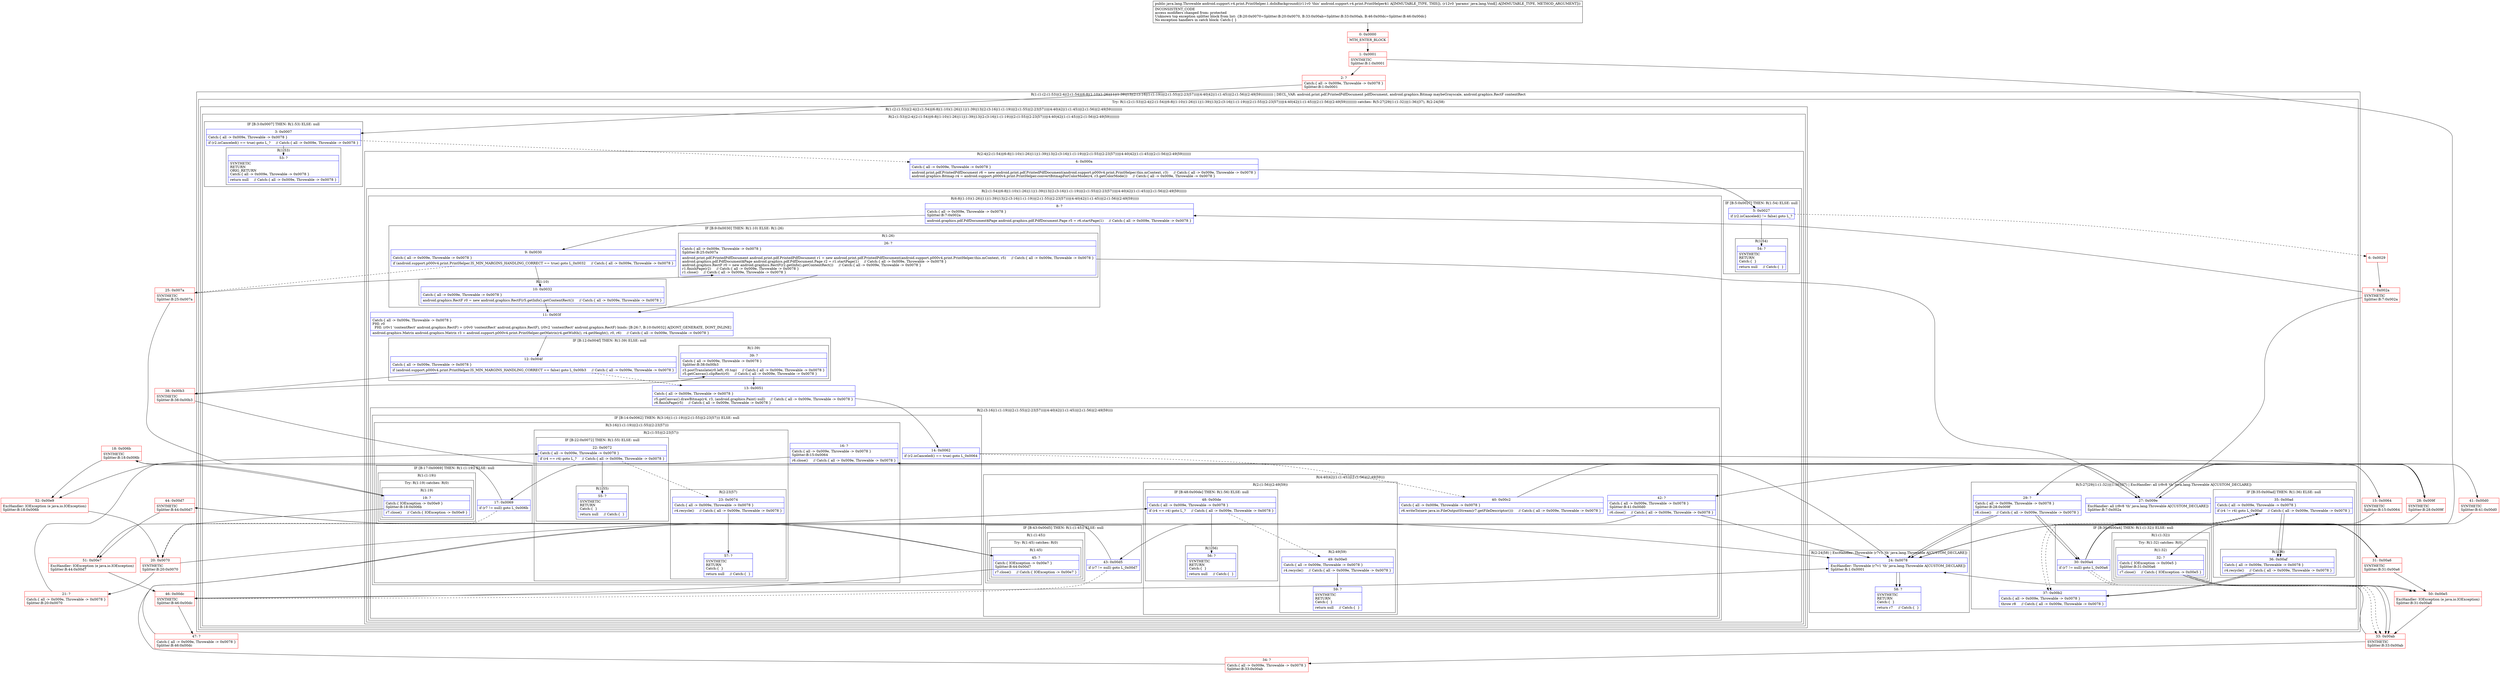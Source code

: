 digraph "CFG forandroid.support.v4.print.PrintHelper.1.doInBackground([Ljava\/lang\/Void;)Ljava\/lang\/Throwable;" {
subgraph cluster_Region_1401582119 {
label = "R(1:(1:(2:(1:53)|(2:4|(2:(1:54)|(6:8|(1:10)(1:26)|11|(1:39)|13|(2:(3:16|(1:(1:19))|(2:(1:55)|(2:23|57)))|(4:40|42|(1:(1:45))|(2:(1:56)|(2:49|59)))))))))) | DECL_VAR: android.print.pdf.PrintedPdfDocument pdfDocument, android.graphics.Bitmap maybeGrayscale, android.graphics.RectF contentRect\l";
node [shape=record,color=blue];
subgraph cluster_TryCatchRegion_1871483555 {
label = "Try: R(1:(2:(1:53)|(2:4|(2:(1:54)|(6:8|(1:10)(1:26)|11|(1:39)|13|(2:(3:16|(1:(1:19))|(2:(1:55)|(2:23|57)))|(4:40|42|(1:(1:45))|(2:(1:56)|(2:49|59))))))))) catches: R(5:27|29|(1:(1:32))|(1:36)|37), R(2:24|58)";
node [shape=record,color=blue];
subgraph cluster_Region_288133062 {
label = "R(1:(2:(1:53)|(2:4|(2:(1:54)|(6:8|(1:10)(1:26)|11|(1:39)|13|(2:(3:16|(1:(1:19))|(2:(1:55)|(2:23|57)))|(4:40|42|(1:(1:45))|(2:(1:56)|(2:49|59)))))))))";
node [shape=record,color=blue];
subgraph cluster_Region_1973476626 {
label = "R(2:(1:53)|(2:4|(2:(1:54)|(6:8|(1:10)(1:26)|11|(1:39)|13|(2:(3:16|(1:(1:19))|(2:(1:55)|(2:23|57)))|(4:40|42|(1:(1:45))|(2:(1:56)|(2:49|59))))))))";
node [shape=record,color=blue];
subgraph cluster_IfRegion_1975227083 {
label = "IF [B:3:0x0007] THEN: R(1:53) ELSE: null";
node [shape=record,color=blue];
Node_3 [shape=record,label="{3\:\ 0x0007|Catch:\{ all \-\> 0x009e, Throwable \-\> 0x0078 \}\l|if (r2.isCanceled() == true) goto L_?     \/\/ Catch:\{ all \-\> 0x009e, Throwable \-\> 0x0078 \}\l}"];
subgraph cluster_Region_2125012821 {
label = "R(1:53)";
node [shape=record,color=blue];
Node_53 [shape=record,label="{53\:\ ?|SYNTHETIC\lRETURN\lORIG_RETURN\lCatch:\{ all \-\> 0x009e, Throwable \-\> 0x0078 \}\l|return null     \/\/ Catch:\{ all \-\> 0x009e, Throwable \-\> 0x0078 \}\l}"];
}
}
subgraph cluster_Region_288376564 {
label = "R(2:4|(2:(1:54)|(6:8|(1:10)(1:26)|11|(1:39)|13|(2:(3:16|(1:(1:19))|(2:(1:55)|(2:23|57)))|(4:40|42|(1:(1:45))|(2:(1:56)|(2:49|59)))))))";
node [shape=record,color=blue];
Node_4 [shape=record,label="{4\:\ 0x000a|Catch:\{ all \-\> 0x009e, Throwable \-\> 0x0078 \}\l|android.print.pdf.PrintedPdfDocument r6 = new android.print.pdf.PrintedPdfDocument(android.support.p000v4.print.PrintHelper.this.mContext, r3)     \/\/ Catch:\{ all \-\> 0x009e, Throwable \-\> 0x0078 \}\landroid.graphics.Bitmap r4 = android.support.p000v4.print.PrintHelper.convertBitmapForColorMode(r4, r3.getColorMode())     \/\/ Catch:\{ all \-\> 0x009e, Throwable \-\> 0x0078 \}\l}"];
subgraph cluster_Region_193916409 {
label = "R(2:(1:54)|(6:8|(1:10)(1:26)|11|(1:39)|13|(2:(3:16|(1:(1:19))|(2:(1:55)|(2:23|57)))|(4:40|42|(1:(1:45))|(2:(1:56)|(2:49|59))))))";
node [shape=record,color=blue];
subgraph cluster_IfRegion_2016803287 {
label = "IF [B:5:0x0027] THEN: R(1:54) ELSE: null";
node [shape=record,color=blue];
Node_5 [shape=record,label="{5\:\ 0x0027|if (r2.isCanceled() != false) goto L_?\l}"];
subgraph cluster_Region_1362170320 {
label = "R(1:54)";
node [shape=record,color=blue];
Node_54 [shape=record,label="{54\:\ ?|SYNTHETIC\lRETURN\lCatch:\{  \}\l|return null     \/\/ Catch:\{  \}\l}"];
}
}
subgraph cluster_Region_2123406443 {
label = "R(6:8|(1:10)(1:26)|11|(1:39)|13|(2:(3:16|(1:(1:19))|(2:(1:55)|(2:23|57)))|(4:40|42|(1:(1:45))|(2:(1:56)|(2:49|59)))))";
node [shape=record,color=blue];
Node_8 [shape=record,label="{8\:\ ?|Catch:\{ all \-\> 0x009e, Throwable \-\> 0x0078 \}\lSplitter:B:7:0x002a\l|android.graphics.pdf.PdfDocument$Page android.graphics.pdf.PdfDocument.Page r5 = r6.startPage(1)     \/\/ Catch:\{ all \-\> 0x009e, Throwable \-\> 0x0078 \}\l}"];
subgraph cluster_IfRegion_1742012180 {
label = "IF [B:9:0x0030] THEN: R(1:10) ELSE: R(1:26)";
node [shape=record,color=blue];
Node_9 [shape=record,label="{9\:\ 0x0030|Catch:\{ all \-\> 0x009e, Throwable \-\> 0x0078 \}\l|if (android.support.p000v4.print.PrintHelper.IS_MIN_MARGINS_HANDLING_CORRECT == true) goto L_0x0032     \/\/ Catch:\{ all \-\> 0x009e, Throwable \-\> 0x0078 \}\l}"];
subgraph cluster_Region_2058007837 {
label = "R(1:10)";
node [shape=record,color=blue];
Node_10 [shape=record,label="{10\:\ 0x0032|Catch:\{ all \-\> 0x009e, Throwable \-\> 0x0078 \}\l|android.graphics.RectF r0 = new android.graphics.RectF(r5.getInfo().getContentRect())     \/\/ Catch:\{ all \-\> 0x009e, Throwable \-\> 0x0078 \}\l}"];
}
subgraph cluster_Region_1355175387 {
label = "R(1:26)";
node [shape=record,color=blue];
Node_26 [shape=record,label="{26\:\ ?|Catch:\{ all \-\> 0x009e, Throwable \-\> 0x0078 \}\lSplitter:B:25:0x007a\l|android.print.pdf.PrintedPdfDocument android.print.pdf.PrintedPdfDocument r1 = new android.print.pdf.PrintedPdfDocument(android.support.p000v4.print.PrintHelper.this.mContext, r5)     \/\/ Catch:\{ all \-\> 0x009e, Throwable \-\> 0x0078 \}\landroid.graphics.pdf.PdfDocument$Page android.graphics.pdf.PdfDocument.Page r2 = r1.startPage(1)     \/\/ Catch:\{ all \-\> 0x009e, Throwable \-\> 0x0078 \}\landroid.graphics.RectF r0 = new android.graphics.RectF(r2.getInfo().getContentRect())     \/\/ Catch:\{ all \-\> 0x009e, Throwable \-\> 0x0078 \}\lr1.finishPage(r2)     \/\/ Catch:\{ all \-\> 0x009e, Throwable \-\> 0x0078 \}\lr1.close()     \/\/ Catch:\{ all \-\> 0x009e, Throwable \-\> 0x0078 \}\l}"];
}
}
Node_11 [shape=record,label="{11\:\ 0x003f|Catch:\{ all \-\> 0x009e, Throwable \-\> 0x0078 \}\lPHI: r0 \l  PHI: (r0v1 'contentRect' android.graphics.RectF) = (r0v0 'contentRect' android.graphics.RectF), (r0v2 'contentRect' android.graphics.RectF) binds: [B:26:?, B:10:0x0032] A[DONT_GENERATE, DONT_INLINE]\l|android.graphics.Matrix android.graphics.Matrix r3 = android.support.p000v4.print.PrintHelper.getMatrix(r4.getWidth(), r4.getHeight(), r0, r6)     \/\/ Catch:\{ all \-\> 0x009e, Throwable \-\> 0x0078 \}\l}"];
subgraph cluster_IfRegion_466167602 {
label = "IF [B:12:0x004f] THEN: R(1:39) ELSE: null";
node [shape=record,color=blue];
Node_12 [shape=record,label="{12\:\ 0x004f|Catch:\{ all \-\> 0x009e, Throwable \-\> 0x0078 \}\l|if (android.support.p000v4.print.PrintHelper.IS_MIN_MARGINS_HANDLING_CORRECT == false) goto L_0x00b3     \/\/ Catch:\{ all \-\> 0x009e, Throwable \-\> 0x0078 \}\l}"];
subgraph cluster_Region_1361507415 {
label = "R(1:39)";
node [shape=record,color=blue];
Node_39 [shape=record,label="{39\:\ ?|Catch:\{ all \-\> 0x009e, Throwable \-\> 0x0078 \}\lSplitter:B:38:0x00b3\l|r3.postTranslate(r0.left, r0.top)     \/\/ Catch:\{ all \-\> 0x009e, Throwable \-\> 0x0078 \}\lr5.getCanvas().clipRect(r0)     \/\/ Catch:\{ all \-\> 0x009e, Throwable \-\> 0x0078 \}\l}"];
}
}
Node_13 [shape=record,label="{13\:\ 0x0051|Catch:\{ all \-\> 0x009e, Throwable \-\> 0x0078 \}\l|r5.getCanvas().drawBitmap(r4, r3, (android.graphics.Paint) null)     \/\/ Catch:\{ all \-\> 0x009e, Throwable \-\> 0x0078 \}\lr6.finishPage(r5)     \/\/ Catch:\{ all \-\> 0x009e, Throwable \-\> 0x0078 \}\l}"];
subgraph cluster_Region_1290116829 {
label = "R(2:(3:16|(1:(1:19))|(2:(1:55)|(2:23|57)))|(4:40|42|(1:(1:45))|(2:(1:56)|(2:49|59))))";
node [shape=record,color=blue];
subgraph cluster_IfRegion_360950016 {
label = "IF [B:14:0x0062] THEN: R(3:16|(1:(1:19))|(2:(1:55)|(2:23|57))) ELSE: null";
node [shape=record,color=blue];
Node_14 [shape=record,label="{14\:\ 0x0062|if (r2.isCanceled() == true) goto L_0x0064\l}"];
subgraph cluster_Region_292800196 {
label = "R(3:16|(1:(1:19))|(2:(1:55)|(2:23|57)))";
node [shape=record,color=blue];
Node_16 [shape=record,label="{16\:\ ?|Catch:\{ all \-\> 0x009e, Throwable \-\> 0x0078 \}\lSplitter:B:15:0x0064\l|r6.close()     \/\/ Catch:\{ all \-\> 0x009e, Throwable \-\> 0x0078 \}\l}"];
subgraph cluster_IfRegion_1441782011 {
label = "IF [B:17:0x0069] THEN: R(1:(1:19)) ELSE: null";
node [shape=record,color=blue];
Node_17 [shape=record,label="{17\:\ 0x0069|if (r7 != null) goto L_0x006b\l}"];
subgraph cluster_Region_122525123 {
label = "R(1:(1:19))";
node [shape=record,color=blue];
subgraph cluster_TryCatchRegion_1740566657 {
label = "Try: R(1:19) catches: R(0)";
node [shape=record,color=blue];
subgraph cluster_Region_1870499551 {
label = "R(1:19)";
node [shape=record,color=blue];
Node_19 [shape=record,label="{19\:\ ?|Catch:\{ IOException \-\> 0x00e9 \}\lSplitter:B:18:0x006b\l|r7.close()     \/\/ Catch:\{ IOException \-\> 0x00e9 \}\l}"];
}
subgraph cluster_Region_1149156299 {
label = "R(0) | ExcHandler: IOException (e java.io.IOException)\l";
node [shape=record,color=blue];
}
}
}
}
subgraph cluster_Region_804703498 {
label = "R(2:(1:55)|(2:23|57))";
node [shape=record,color=blue];
subgraph cluster_IfRegion_1922405027 {
label = "IF [B:22:0x0072] THEN: R(1:55) ELSE: null";
node [shape=record,color=blue];
Node_22 [shape=record,label="{22\:\ 0x0072|Catch:\{ all \-\> 0x009e, Throwable \-\> 0x0078 \}\l|if (r4 == r4) goto L_?     \/\/ Catch:\{ all \-\> 0x009e, Throwable \-\> 0x0078 \}\l}"];
subgraph cluster_Region_1071389325 {
label = "R(1:55)";
node [shape=record,color=blue];
Node_55 [shape=record,label="{55\:\ ?|SYNTHETIC\lRETURN\lCatch:\{  \}\l|return null     \/\/ Catch:\{  \}\l}"];
}
}
subgraph cluster_Region_2103394259 {
label = "R(2:23|57)";
node [shape=record,color=blue];
Node_23 [shape=record,label="{23\:\ 0x0074|Catch:\{ all \-\> 0x009e, Throwable \-\> 0x0078 \}\l|r4.recycle()     \/\/ Catch:\{ all \-\> 0x009e, Throwable \-\> 0x0078 \}\l}"];
Node_57 [shape=record,label="{57\:\ ?|SYNTHETIC\lRETURN\lCatch:\{  \}\l|return null     \/\/ Catch:\{  \}\l}"];
}
}
}
}
subgraph cluster_Region_453564012 {
label = "R(4:40|42|(1:(1:45))|(2:(1:56)|(2:49|59)))";
node [shape=record,color=blue];
Node_40 [shape=record,label="{40\:\ 0x00c2|Catch:\{ all \-\> 0x009e, Throwable \-\> 0x0078 \}\l|r6.writeTo(new java.io.FileOutputStream(r7.getFileDescriptor()))     \/\/ Catch:\{ all \-\> 0x009e, Throwable \-\> 0x0078 \}\l}"];
Node_42 [shape=record,label="{42\:\ ?|Catch:\{ all \-\> 0x009e, Throwable \-\> 0x0078 \}\lSplitter:B:41:0x00d0\l|r6.close()     \/\/ Catch:\{ all \-\> 0x009e, Throwable \-\> 0x0078 \}\l}"];
subgraph cluster_IfRegion_1020555487 {
label = "IF [B:43:0x00d5] THEN: R(1:(1:45)) ELSE: null";
node [shape=record,color=blue];
Node_43 [shape=record,label="{43\:\ 0x00d5|if (r7 != null) goto L_0x00d7\l}"];
subgraph cluster_Region_222635117 {
label = "R(1:(1:45))";
node [shape=record,color=blue];
subgraph cluster_TryCatchRegion_348272210 {
label = "Try: R(1:45) catches: R(0)";
node [shape=record,color=blue];
subgraph cluster_Region_1268080181 {
label = "R(1:45)";
node [shape=record,color=blue];
Node_45 [shape=record,label="{45\:\ ?|Catch:\{ IOException \-\> 0x00e7 \}\lSplitter:B:44:0x00d7\l|r7.close()     \/\/ Catch:\{ IOException \-\> 0x00e7 \}\l}"];
}
subgraph cluster_Region_1423482128 {
label = "R(0) | ExcHandler: IOException (e java.io.IOException)\l";
node [shape=record,color=blue];
}
}
}
}
subgraph cluster_Region_1880796586 {
label = "R(2:(1:56)|(2:49|59))";
node [shape=record,color=blue];
subgraph cluster_IfRegion_540618146 {
label = "IF [B:48:0x00de] THEN: R(1:56) ELSE: null";
node [shape=record,color=blue];
Node_48 [shape=record,label="{48\:\ 0x00de|Catch:\{ all \-\> 0x009e, Throwable \-\> 0x0078 \}\l|if (r4 == r4) goto L_?     \/\/ Catch:\{ all \-\> 0x009e, Throwable \-\> 0x0078 \}\l}"];
subgraph cluster_Region_1978627421 {
label = "R(1:56)";
node [shape=record,color=blue];
Node_56 [shape=record,label="{56\:\ ?|SYNTHETIC\lRETURN\lCatch:\{  \}\l|return null     \/\/ Catch:\{  \}\l}"];
}
}
subgraph cluster_Region_1231833446 {
label = "R(2:49|59)";
node [shape=record,color=blue];
Node_49 [shape=record,label="{49\:\ 0x00e0|Catch:\{ all \-\> 0x009e, Throwable \-\> 0x0078 \}\l|r4.recycle()     \/\/ Catch:\{ all \-\> 0x009e, Throwable \-\> 0x0078 \}\l}"];
Node_59 [shape=record,label="{59\:\ ?|SYNTHETIC\lRETURN\lCatch:\{  \}\l|return null     \/\/ Catch:\{  \}\l}"];
}
}
}
}
}
}
}
}
}
subgraph cluster_Region_144450591 {
label = "R(5:27|29|(1:(1:32))|(1:36)|37) | ExcHandler: all (r8v8 'th' java.lang.Throwable A[CUSTOM_DECLARE])\l";
node [shape=record,color=blue];
Node_27 [shape=record,label="{27\:\ 0x009e|ExcHandler: all (r8v8 'th' java.lang.Throwable A[CUSTOM_DECLARE])\lSplitter:B:7:0x002a\l}"];
Node_29 [shape=record,label="{29\:\ ?|Catch:\{ all \-\> 0x009e, Throwable \-\> 0x0078 \}\lSplitter:B:28:0x009f\l|r6.close()     \/\/ Catch:\{ all \-\> 0x009e, Throwable \-\> 0x0078 \}\l}"];
subgraph cluster_IfRegion_350943523 {
label = "IF [B:30:0x00a4] THEN: R(1:(1:32)) ELSE: null";
node [shape=record,color=blue];
Node_30 [shape=record,label="{30\:\ 0x00a4|if (r7 != null) goto L_0x00a6\l}"];
subgraph cluster_Region_80398003 {
label = "R(1:(1:32))";
node [shape=record,color=blue];
subgraph cluster_TryCatchRegion_555244669 {
label = "Try: R(1:32) catches: R(0)";
node [shape=record,color=blue];
subgraph cluster_Region_802390174 {
label = "R(1:32)";
node [shape=record,color=blue];
Node_32 [shape=record,label="{32\:\ ?|Catch:\{ IOException \-\> 0x00e5 \}\lSplitter:B:31:0x00a6\l|r7.close()     \/\/ Catch:\{ IOException \-\> 0x00e5 \}\l}"];
}
subgraph cluster_Region_1815304102 {
label = "R(0) | ExcHandler: IOException (e java.io.IOException)\l";
node [shape=record,color=blue];
}
}
}
}
subgraph cluster_IfRegion_397597282 {
label = "IF [B:35:0x00ad] THEN: R(1:36) ELSE: null";
node [shape=record,color=blue];
Node_35 [shape=record,label="{35\:\ 0x00ad|Catch:\{ all \-\> 0x009e, Throwable \-\> 0x0078 \}\l|if (r4 != r4) goto L_0x00af     \/\/ Catch:\{ all \-\> 0x009e, Throwable \-\> 0x0078 \}\l}"];
subgraph cluster_Region_320331488 {
label = "R(1:36)";
node [shape=record,color=blue];
Node_36 [shape=record,label="{36\:\ 0x00af|Catch:\{ all \-\> 0x009e, Throwable \-\> 0x0078 \}\l|r4.recycle()     \/\/ Catch:\{ all \-\> 0x009e, Throwable \-\> 0x0078 \}\l}"];
}
}
Node_37 [shape=record,label="{37\:\ 0x00b2|Catch:\{ all \-\> 0x009e, Throwable \-\> 0x0078 \}\l|throw r8     \/\/ Catch:\{ all \-\> 0x009e, Throwable \-\> 0x0078 \}\l}"];
}
subgraph cluster_Region_1042217933 {
label = "R(2:24|58) | ExcHandler: Throwable (r7v1 'th' java.lang.Throwable A[CUSTOM_DECLARE])\l";
node [shape=record,color=blue];
Node_24 [shape=record,label="{24\:\ 0x0078|ExcHandler: Throwable (r7v1 'th' java.lang.Throwable A[CUSTOM_DECLARE])\lSplitter:B:1:0x0001\l}"];
Node_58 [shape=record,label="{58\:\ ?|SYNTHETIC\lRETURN\lCatch:\{  \}\l|return r7     \/\/ Catch:\{  \}\l}"];
}
}
}
subgraph cluster_Region_1042217933 {
label = "R(2:24|58) | ExcHandler: Throwable (r7v1 'th' java.lang.Throwable A[CUSTOM_DECLARE])\l";
node [shape=record,color=blue];
Node_24 [shape=record,label="{24\:\ 0x0078|ExcHandler: Throwable (r7v1 'th' java.lang.Throwable A[CUSTOM_DECLARE])\lSplitter:B:1:0x0001\l}"];
Node_58 [shape=record,label="{58\:\ ?|SYNTHETIC\lRETURN\lCatch:\{  \}\l|return r7     \/\/ Catch:\{  \}\l}"];
}
subgraph cluster_Region_144450591 {
label = "R(5:27|29|(1:(1:32))|(1:36)|37) | ExcHandler: all (r8v8 'th' java.lang.Throwable A[CUSTOM_DECLARE])\l";
node [shape=record,color=blue];
Node_27 [shape=record,label="{27\:\ 0x009e|ExcHandler: all (r8v8 'th' java.lang.Throwable A[CUSTOM_DECLARE])\lSplitter:B:7:0x002a\l}"];
Node_29 [shape=record,label="{29\:\ ?|Catch:\{ all \-\> 0x009e, Throwable \-\> 0x0078 \}\lSplitter:B:28:0x009f\l|r6.close()     \/\/ Catch:\{ all \-\> 0x009e, Throwable \-\> 0x0078 \}\l}"];
subgraph cluster_IfRegion_350943523 {
label = "IF [B:30:0x00a4] THEN: R(1:(1:32)) ELSE: null";
node [shape=record,color=blue];
Node_30 [shape=record,label="{30\:\ 0x00a4|if (r7 != null) goto L_0x00a6\l}"];
subgraph cluster_Region_80398003 {
label = "R(1:(1:32))";
node [shape=record,color=blue];
subgraph cluster_TryCatchRegion_555244669 {
label = "Try: R(1:32) catches: R(0)";
node [shape=record,color=blue];
subgraph cluster_Region_802390174 {
label = "R(1:32)";
node [shape=record,color=blue];
Node_32 [shape=record,label="{32\:\ ?|Catch:\{ IOException \-\> 0x00e5 \}\lSplitter:B:31:0x00a6\l|r7.close()     \/\/ Catch:\{ IOException \-\> 0x00e5 \}\l}"];
}
subgraph cluster_Region_1815304102 {
label = "R(0) | ExcHandler: IOException (e java.io.IOException)\l";
node [shape=record,color=blue];
}
}
}
}
subgraph cluster_IfRegion_397597282 {
label = "IF [B:35:0x00ad] THEN: R(1:36) ELSE: null";
node [shape=record,color=blue];
Node_35 [shape=record,label="{35\:\ 0x00ad|Catch:\{ all \-\> 0x009e, Throwable \-\> 0x0078 \}\l|if (r4 != r4) goto L_0x00af     \/\/ Catch:\{ all \-\> 0x009e, Throwable \-\> 0x0078 \}\l}"];
subgraph cluster_Region_320331488 {
label = "R(1:36)";
node [shape=record,color=blue];
Node_36 [shape=record,label="{36\:\ 0x00af|Catch:\{ all \-\> 0x009e, Throwable \-\> 0x0078 \}\l|r4.recycle()     \/\/ Catch:\{ all \-\> 0x009e, Throwable \-\> 0x0078 \}\l}"];
}
}
Node_37 [shape=record,label="{37\:\ 0x00b2|Catch:\{ all \-\> 0x009e, Throwable \-\> 0x0078 \}\l|throw r8     \/\/ Catch:\{ all \-\> 0x009e, Throwable \-\> 0x0078 \}\l}"];
}
subgraph cluster_Region_1815304102 {
label = "R(0) | ExcHandler: IOException (e java.io.IOException)\l";
node [shape=record,color=blue];
}
subgraph cluster_Region_1423482128 {
label = "R(0) | ExcHandler: IOException (e java.io.IOException)\l";
node [shape=record,color=blue];
}
subgraph cluster_Region_1149156299 {
label = "R(0) | ExcHandler: IOException (e java.io.IOException)\l";
node [shape=record,color=blue];
}
Node_0 [shape=record,color=red,label="{0\:\ 0x0000|MTH_ENTER_BLOCK\l}"];
Node_1 [shape=record,color=red,label="{1\:\ 0x0001|SYNTHETIC\lSplitter:B:1:0x0001\l}"];
Node_2 [shape=record,color=red,label="{2\:\ ?|Catch:\{ all \-\> 0x009e, Throwable \-\> 0x0078 \}\lSplitter:B:1:0x0001\l}"];
Node_6 [shape=record,color=red,label="{6\:\ 0x0029}"];
Node_7 [shape=record,color=red,label="{7\:\ 0x002a|SYNTHETIC\lSplitter:B:7:0x002a\l}"];
Node_15 [shape=record,color=red,label="{15\:\ 0x0064|SYNTHETIC\lSplitter:B:15:0x0064\l}"];
Node_18 [shape=record,color=red,label="{18\:\ 0x006b|SYNTHETIC\lSplitter:B:18:0x006b\l}"];
Node_20 [shape=record,color=red,label="{20\:\ 0x0070|SYNTHETIC\lSplitter:B:20:0x0070\l}"];
Node_21 [shape=record,color=red,label="{21\:\ ?|Catch:\{ all \-\> 0x009e, Throwable \-\> 0x0078 \}\lSplitter:B:20:0x0070\l}"];
Node_25 [shape=record,color=red,label="{25\:\ 0x007a|SYNTHETIC\lSplitter:B:25:0x007a\l}"];
Node_28 [shape=record,color=red,label="{28\:\ 0x009f|SYNTHETIC\lSplitter:B:28:0x009f\l}"];
Node_31 [shape=record,color=red,label="{31\:\ 0x00a6|SYNTHETIC\lSplitter:B:31:0x00a6\l}"];
Node_33 [shape=record,color=red,label="{33\:\ 0x00ab|SYNTHETIC\lSplitter:B:33:0x00ab\l}"];
Node_34 [shape=record,color=red,label="{34\:\ ?|Catch:\{ all \-\> 0x009e, Throwable \-\> 0x0078 \}\lSplitter:B:33:0x00ab\l}"];
Node_38 [shape=record,color=red,label="{38\:\ 0x00b3|SYNTHETIC\lSplitter:B:38:0x00b3\l}"];
Node_41 [shape=record,color=red,label="{41\:\ 0x00d0|SYNTHETIC\lSplitter:B:41:0x00d0\l}"];
Node_44 [shape=record,color=red,label="{44\:\ 0x00d7|SYNTHETIC\lSplitter:B:44:0x00d7\l}"];
Node_46 [shape=record,color=red,label="{46\:\ 0x00dc|SYNTHETIC\lSplitter:B:46:0x00dc\l}"];
Node_47 [shape=record,color=red,label="{47\:\ ?|Catch:\{ all \-\> 0x009e, Throwable \-\> 0x0078 \}\lSplitter:B:46:0x00dc\l}"];
Node_50 [shape=record,color=red,label="{50\:\ 0x00e5|ExcHandler: IOException (e java.io.IOException)\lSplitter:B:31:0x00a6\l}"];
Node_51 [shape=record,color=red,label="{51\:\ 0x00e7|ExcHandler: IOException (e java.io.IOException)\lSplitter:B:44:0x00d7\l}"];
Node_52 [shape=record,color=red,label="{52\:\ 0x00e9|ExcHandler: IOException (e java.io.IOException)\lSplitter:B:18:0x006b\l}"];
MethodNode[shape=record,label="{public java.lang.Throwable android.support.v4.print.PrintHelper.1.doInBackground((r11v0 'this' android.support.v4.print.PrintHelper$1 A[IMMUTABLE_TYPE, THIS]), (r12v0 'params' java.lang.Void[] A[IMMUTABLE_TYPE, METHOD_ARGUMENT]))  | INCONSISTENT_CODE\laccess modifiers changed from: protected\lUnknown top exception splitter block from list: \{B:20:0x0070=Splitter:B:20:0x0070, B:33:0x00ab=Splitter:B:33:0x00ab, B:46:0x00dc=Splitter:B:46:0x00dc\}\lNo exception handlers in catch block: Catch:\{  \}\l}"];
MethodNode -> Node_0;
Node_3 -> Node_4[style=dashed];
Node_3 -> Node_53;
Node_4 -> Node_5;
Node_5 -> Node_6[style=dashed];
Node_5 -> Node_54;
Node_8 -> Node_9;
Node_9 -> Node_10;
Node_9 -> Node_25[style=dashed];
Node_10 -> Node_11;
Node_26 -> Node_27;
Node_26 -> Node_11;
Node_11 -> Node_12;
Node_12 -> Node_13[style=dashed];
Node_12 -> Node_38;
Node_39 -> Node_13;
Node_13 -> Node_14;
Node_14 -> Node_15;
Node_14 -> Node_40[style=dashed];
Node_16 -> Node_17;
Node_16 -> Node_24;
Node_17 -> Node_18;
Node_17 -> Node_20[style=dashed];
Node_19 -> Node_20;
Node_19 -> Node_52;
Node_22 -> Node_23[style=dashed];
Node_22 -> Node_55;
Node_23 -> Node_57;
Node_40 -> Node_41;
Node_42 -> Node_43;
Node_42 -> Node_24;
Node_43 -> Node_44;
Node_43 -> Node_46[style=dashed];
Node_45 -> Node_46;
Node_45 -> Node_51;
Node_48 -> Node_49[style=dashed];
Node_48 -> Node_56;
Node_49 -> Node_59;
Node_27 -> Node_28;
Node_29 -> Node_30;
Node_29 -> Node_24;
Node_30 -> Node_31;
Node_30 -> Node_33[style=dashed];
Node_32 -> Node_33;
Node_32 -> Node_50;
Node_35 -> Node_36;
Node_35 -> Node_37[style=dashed];
Node_36 -> Node_37;
Node_24 -> Node_58;
Node_24 -> Node_58;
Node_27 -> Node_28;
Node_29 -> Node_30;
Node_29 -> Node_24;
Node_30 -> Node_31;
Node_30 -> Node_33[style=dashed];
Node_32 -> Node_33;
Node_32 -> Node_50;
Node_35 -> Node_36;
Node_35 -> Node_37[style=dashed];
Node_36 -> Node_37;
Node_0 -> Node_1;
Node_1 -> Node_2;
Node_1 -> Node_24;
Node_2 -> Node_3;
Node_6 -> Node_7;
Node_7 -> Node_8;
Node_7 -> Node_27;
Node_15 -> Node_16;
Node_15 -> Node_24;
Node_18 -> Node_19;
Node_18 -> Node_52;
Node_20 -> Node_21;
Node_20 -> Node_24;
Node_21 -> Node_22;
Node_25 -> Node_26;
Node_25 -> Node_27;
Node_28 -> Node_29;
Node_28 -> Node_24;
Node_31 -> Node_32;
Node_31 -> Node_50;
Node_33 -> Node_34;
Node_33 -> Node_24;
Node_34 -> Node_35;
Node_38 -> Node_39;
Node_38 -> Node_27;
Node_41 -> Node_42;
Node_41 -> Node_24;
Node_44 -> Node_45;
Node_44 -> Node_51;
Node_46 -> Node_47;
Node_46 -> Node_24;
Node_47 -> Node_48;
Node_50 -> Node_33;
Node_51 -> Node_46;
Node_52 -> Node_20;
}

